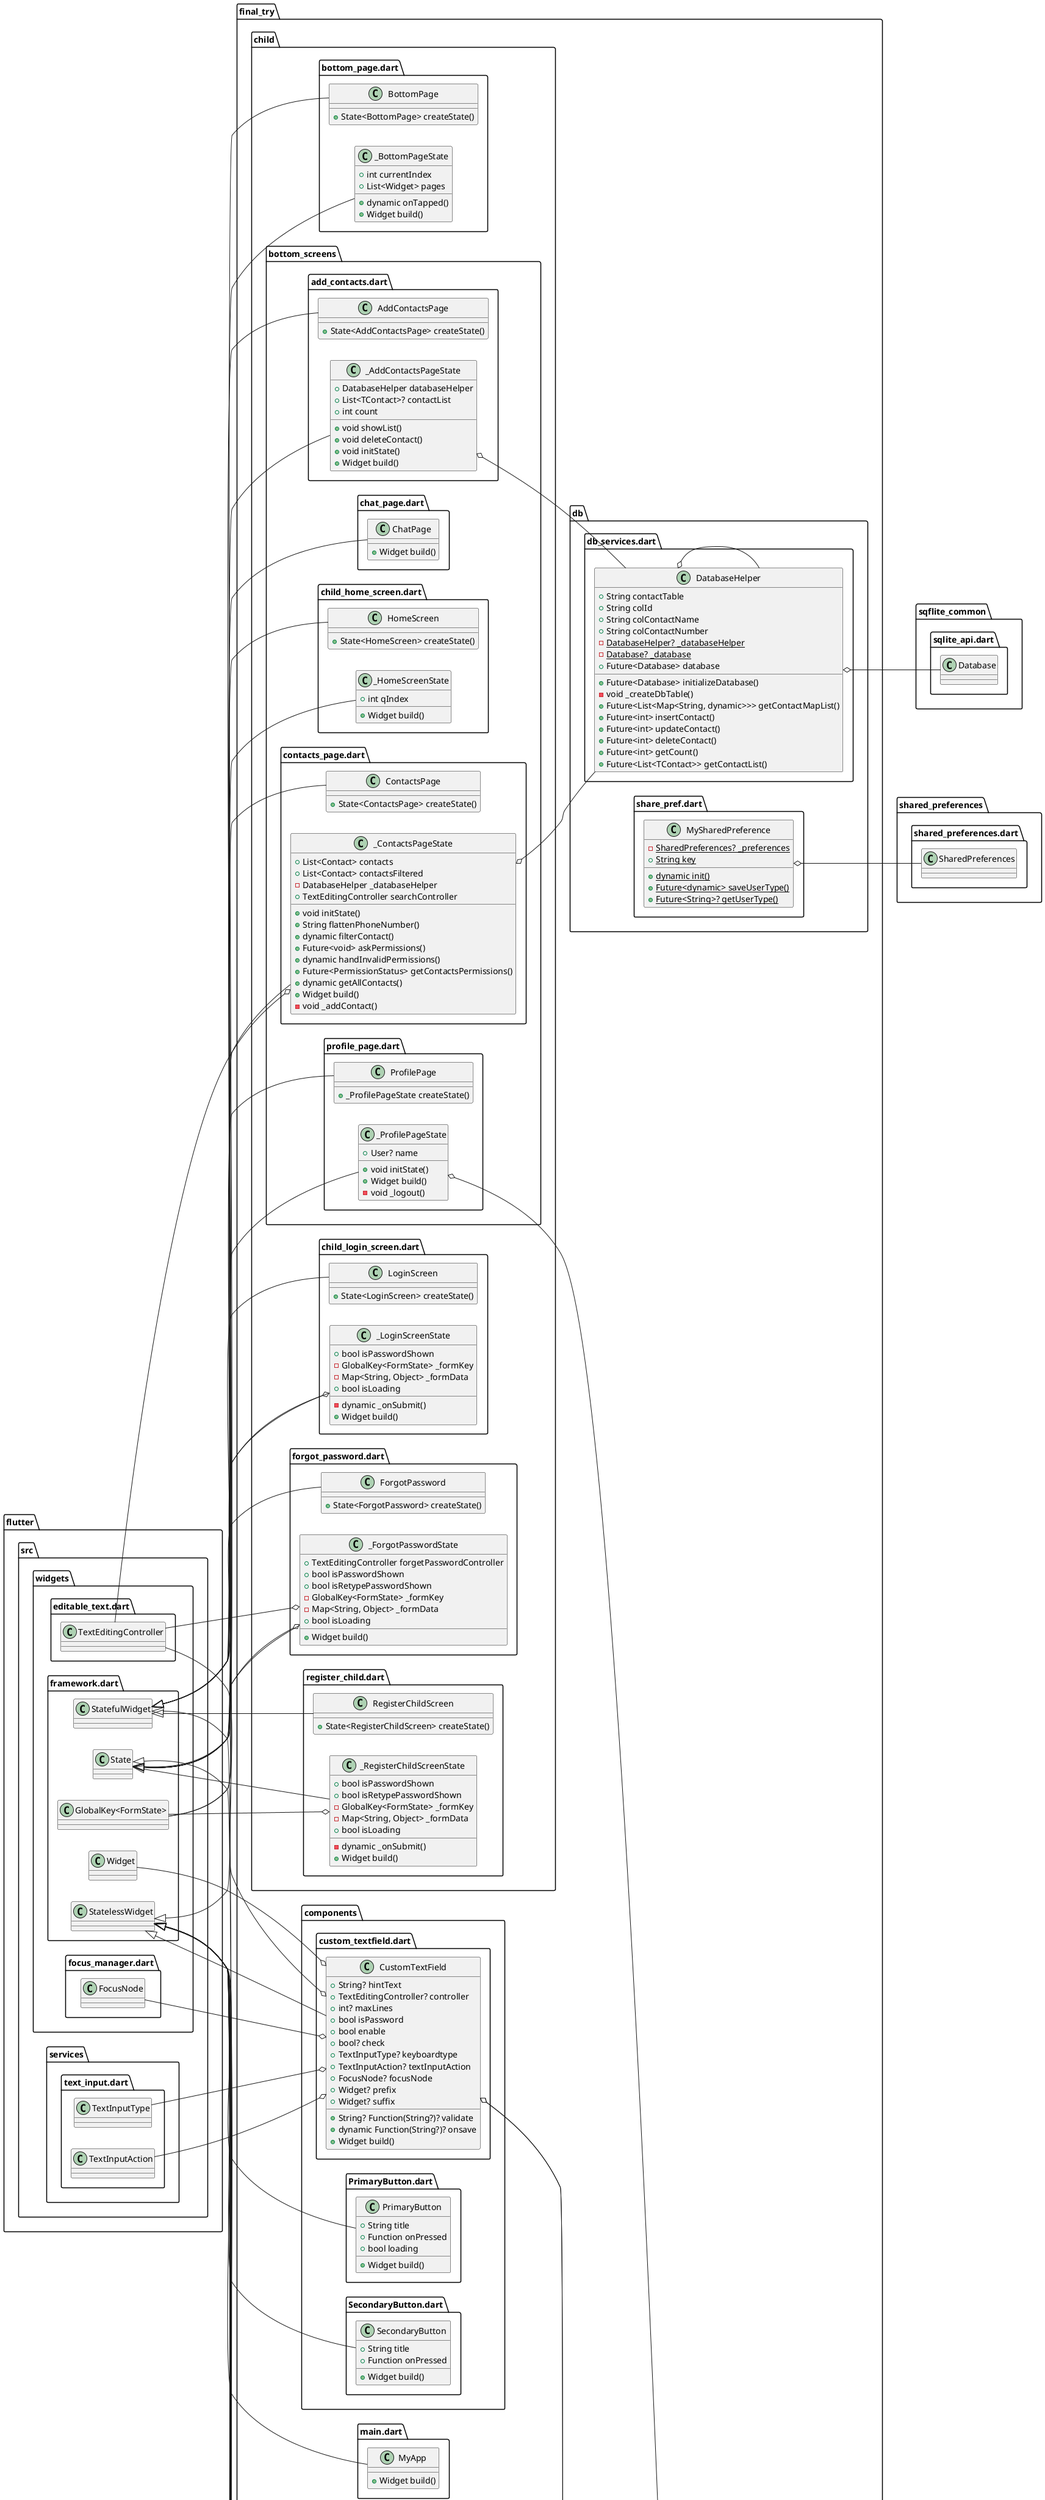 @startuml

left to right direction 

set namespaceSeparator ::

class "final_try::child::bottom_page.dart::BottomPage" {
  +State<BottomPage> createState()
}

"flutter::src::widgets::framework.dart::StatefulWidget" <|-- "final_try::child::bottom_page.dart::BottomPage"

class "final_try::child::bottom_page.dart::_BottomPageState" {
  +int currentIndex
  +List<Widget> pages
  +dynamic onTapped()
  +Widget build()
}

"flutter::src::widgets::framework.dart::State" <|-- "final_try::child::bottom_page.dart::_BottomPageState"

class "final_try::child::bottom_screens::add_contacts.dart::AddContactsPage" {
  +State<AddContactsPage> createState()
}

"flutter::src::widgets::framework.dart::StatefulWidget" <|-- "final_try::child::bottom_screens::add_contacts.dart::AddContactsPage"

class "final_try::child::bottom_screens::add_contacts.dart::_AddContactsPageState" {
  +DatabaseHelper databaseHelper
  +List<TContact>? contactList
  +int count
  +void showList()
  +void deleteContact()
  +void initState()
  +Widget build()
}

"final_try::child::bottom_screens::add_contacts.dart::_AddContactsPageState" o-- "final_try::db::db_services.dart::DatabaseHelper"
"flutter::src::widgets::framework.dart::State" <|-- "final_try::child::bottom_screens::add_contacts.dart::_AddContactsPageState"

class "final_try::child::bottom_screens::chat_page.dart::ChatPage" {
  +Widget build()
}

"flutter::src::widgets::framework.dart::StatelessWidget" <|-- "final_try::child::bottom_screens::chat_page.dart::ChatPage"

class "final_try::child::bottom_screens::child_home_screen.dart::HomeScreen" {
  +State<HomeScreen> createState()
}

"flutter::src::widgets::framework.dart::StatefulWidget" <|-- "final_try::child::bottom_screens::child_home_screen.dart::HomeScreen"

class "final_try::child::bottom_screens::child_home_screen.dart::_HomeScreenState" {
  +int qIndex
  +Widget build()
}

"flutter::src::widgets::framework.dart::State" <|-- "final_try::child::bottom_screens::child_home_screen.dart::_HomeScreenState"

class "final_try::child::bottom_screens::contacts_page.dart::ContactsPage" {
  +State<ContactsPage> createState()
}

"flutter::src::widgets::framework.dart::StatefulWidget" <|-- "final_try::child::bottom_screens::contacts_page.dart::ContactsPage"

class "final_try::child::bottom_screens::contacts_page.dart::_ContactsPageState" {
  +List<Contact> contacts
  +List<Contact> contactsFiltered
  -DatabaseHelper _databaseHelper
  +TextEditingController searchController
  +void initState()
  +String flattenPhoneNumber()
  +dynamic filterContact()
  +Future<void> askPermissions()
  +dynamic handInvalidPermissions()
  +Future<PermissionStatus> getContactsPermissions()
  +dynamic getAllContacts()
  +Widget build()
  -void _addContact()
}

"final_try::child::bottom_screens::contacts_page.dart::_ContactsPageState" o-- "final_try::db::db_services.dart::DatabaseHelper"
"final_try::child::bottom_screens::contacts_page.dart::_ContactsPageState" o-- "flutter::src::widgets::editable_text.dart::TextEditingController"
"flutter::src::widgets::framework.dart::State" <|-- "final_try::child::bottom_screens::contacts_page.dart::_ContactsPageState"

class "final_try::child::bottom_screens::profile_page.dart::ProfilePage" {
  +_ProfilePageState createState()
}

"flutter::src::widgets::framework.dart::StatefulWidget" <|-- "final_try::child::bottom_screens::profile_page.dart::ProfilePage"

class "final_try::child::bottom_screens::profile_page.dart::_ProfilePageState" {
  +User? name
  +void initState()
  +Widget build()
  -void _logout()
}

"final_try::child::bottom_screens::profile_page.dart::_ProfilePageState" o-- "firebase_auth::firebase_auth.dart::User"
"flutter::src::widgets::framework.dart::State" <|-- "final_try::child::bottom_screens::profile_page.dart::_ProfilePageState"

class "final_try::child::child_login_screen.dart::LoginScreen" {
  +State<LoginScreen> createState()
}

"flutter::src::widgets::framework.dart::StatefulWidget" <|-- "final_try::child::child_login_screen.dart::LoginScreen"

class "final_try::child::child_login_screen.dart::_LoginScreenState" {
  +bool isPasswordShown
  -GlobalKey<FormState> _formKey
  -Map<String, Object> _formData
  +bool isLoading
  -dynamic _onSubmit()
  +Widget build()
}

"final_try::child::child_login_screen.dart::_LoginScreenState" o-- "flutter::src::widgets::framework.dart::GlobalKey<FormState>"
"flutter::src::widgets::framework.dart::State" <|-- "final_try::child::child_login_screen.dart::_LoginScreenState"

class "final_try::child::forgot_password.dart::ForgotPassword" {
  +State<ForgotPassword> createState()
}

"flutter::src::widgets::framework.dart::StatefulWidget" <|-- "final_try::child::forgot_password.dart::ForgotPassword"

class "final_try::child::forgot_password.dart::_ForgotPasswordState" {
  +TextEditingController forgetPasswordController
  +bool isPasswordShown
  +bool isRetypePasswordShown
  -GlobalKey<FormState> _formKey
  -Map<String, Object> _formData
  +bool isLoading
  +Widget build()
}

"final_try::child::forgot_password.dart::_ForgotPasswordState" o-- "flutter::src::widgets::editable_text.dart::TextEditingController"
"final_try::child::forgot_password.dart::_ForgotPasswordState" o-- "flutter::src::widgets::framework.dart::GlobalKey<FormState>"
"flutter::src::widgets::framework.dart::State" <|-- "final_try::child::forgot_password.dart::_ForgotPasswordState"

class "final_try::child::register_child.dart::RegisterChildScreen" {
  +State<RegisterChildScreen> createState()
}

"flutter::src::widgets::framework.dart::StatefulWidget" <|-- "final_try::child::register_child.dart::RegisterChildScreen"

class "final_try::child::register_child.dart::_RegisterChildScreenState" {
  +bool isPasswordShown
  +bool isRetypePasswordShown
  -GlobalKey<FormState> _formKey
  -Map<String, Object> _formData
  +bool isLoading
  -dynamic _onSubmit()
  +Widget build()
}

"final_try::child::register_child.dart::_RegisterChildScreenState" o-- "flutter::src::widgets::framework.dart::GlobalKey<FormState>"
"flutter::src::widgets::framework.dart::State" <|-- "final_try::child::register_child.dart::_RegisterChildScreenState"

class "final_try::components::custom_textfield.dart::CustomTextField" {
  +String? hintText
  +TextEditingController? controller
  +String? Function(String?)? validate
  +dynamic Function(String?)? onsave
  +int? maxLines
  +bool isPassword
  +bool enable
  +bool? check
  +TextInputType? keyboardtype
  +TextInputAction? textInputAction
  +FocusNode? focusNode
  +Widget? prefix
  +Widget? suffix
  +Widget build()
}

"final_try::components::custom_textfield.dart::CustomTextField" o-- "flutter::src::widgets::editable_text.dart::TextEditingController"
"final_try::components::custom_textfield.dart::CustomTextField" o-- "null::String Function(String)"
"final_try::components::custom_textfield.dart::CustomTextField" o-- "null::dynamic Function(String)"
"final_try::components::custom_textfield.dart::CustomTextField" o-- "flutter::src::services::text_input.dart::TextInputType"
"final_try::components::custom_textfield.dart::CustomTextField" o-- "flutter::src::services::text_input.dart::TextInputAction"
"final_try::components::custom_textfield.dart::CustomTextField" o-- "flutter::src::widgets::focus_manager.dart::FocusNode"
"final_try::components::custom_textfield.dart::CustomTextField" o-- "flutter::src::widgets::framework.dart::Widget"
"flutter::src::widgets::framework.dart::StatelessWidget" <|-- "final_try::components::custom_textfield.dart::CustomTextField"

class "final_try::components::PrimaryButton.dart::PrimaryButton" {
  +String title
  +Function onPressed
  +bool loading
  +Widget build()
}

"flutter::src::widgets::framework.dart::StatelessWidget" <|-- "final_try::components::PrimaryButton.dart::PrimaryButton"

class "final_try::components::SecondaryButton.dart::SecondaryButton" {
  +String title
  +Function onPressed
  +Widget build()
}

"flutter::src::widgets::framework.dart::StatelessWidget" <|-- "final_try::components::SecondaryButton.dart::SecondaryButton"

class "final_try::db::db_services.dart::DatabaseHelper" {
  +String contactTable
  +String colId
  +String colContactName
  +String colContactNumber
  {static} -DatabaseHelper? _databaseHelper
  {static} -Database? _database
  +Future<Database> database
  +Future<Database> initializeDatabase()
  -void _createDbTable()
  +Future<List<Map<String, dynamic>>> getContactMapList()
  +Future<int> insertContact()
  +Future<int> updateContact()
  +Future<int> deleteContact()
  +Future<int> getCount()
  +Future<List<TContact>> getContactList()
}

"final_try::db::db_services.dart::DatabaseHelper" o-- "final_try::db::db_services.dart::DatabaseHelper"
"final_try::db::db_services.dart::DatabaseHelper" o-- "sqflite_common::sqlite_api.dart::Database"

class "final_try::db::share_pref.dart::MySharedPreference" {
  {static} -SharedPreferences? _preferences
  {static} +String key
  {static} +dynamic init()
  {static} +Future<dynamic> saveUserType()
  {static} +Future<String>? getUserType()
}

"final_try::db::share_pref.dart::MySharedPreference" o-- "shared_preferences::shared_preferences.dart::SharedPreferences"

class "final_try::main.dart::MyApp" {
  +Widget build()
}

"flutter::src::widgets::framework.dart::StatelessWidget" <|-- "final_try::main.dart::MyApp"

class "final_try::model::contactsm.dart::TContact" {
  -int? _id
  -String? _number
  -String? _name
  +String number
  +String name
  +int id
  +String toString()
  +Map<String, dynamic> toMap()
}

class "final_try::model::user_model.dart::UserModel" {
  +String? name
  +String? id
  +String? phone
  +String? childEmail
  +String? guardianEmail
  +String? type
  +Map<String, dynamic> toJson()
}

class "final_try::widgets::home_widgets::CustomCarouel.dart::CustomCarouel" {
  +Widget build()
}

"flutter::src::widgets::framework.dart::StatelessWidget" <|-- "final_try::widgets::home_widgets::CustomCarouel.dart::CustomCarouel"

class "final_try::widgets::home_widgets::custom_appBar.dart::CustomAppBar" {
  +Function? onTap
  +int? quoteIndex
  +Widget build()
}

"flutter::src::widgets::framework.dart::StatelessWidget" <|-- "final_try::widgets::home_widgets::custom_appBar.dart::CustomAppBar"

class "final_try::widgets::home_widgets::emergencies::AmbulanceEmergency.dart::AmbulanceEmergency" {
  -dynamic _callNumber()
  +Widget build()
}

"flutter::src::widgets::framework.dart::StatelessWidget" <|-- "final_try::widgets::home_widgets::emergencies::AmbulanceEmergency.dart::AmbulanceEmergency"

class "final_try::widgets::home_widgets::emergencies::ArmyEmergency.dart::ArmyEmergency" {
  -dynamic _callNumber()
  +Widget build()
}

"flutter::src::widgets::framework.dart::StatelessWidget" <|-- "final_try::widgets::home_widgets::emergencies::ArmyEmergency.dart::ArmyEmergency"

class "final_try::widgets::home_widgets::emergencies::FirebrigadeEmergency.dart::FirebrigadeEmergency" {
  -dynamic _callNumber()
  +Widget build()
}

"flutter::src::widgets::framework.dart::StatelessWidget" <|-- "final_try::widgets::home_widgets::emergencies::FirebrigadeEmergency.dart::FirebrigadeEmergency"

class "final_try::widgets::home_widgets::emergencies::policeemergency.dart::PoliceEmergency" {
  -dynamic _callNumber()
  +Widget build()
}

"flutter::src::widgets::framework.dart::StatelessWidget" <|-- "final_try::widgets::home_widgets::emergencies::policeemergency.dart::PoliceEmergency"

class "final_try::widgets::home_widgets::emergency.dart::Emergency" {
  +Widget build()
}

"flutter::src::widgets::framework.dart::StatelessWidget" <|-- "final_try::widgets::home_widgets::emergency.dart::Emergency"

class "final_try::widgets::home_widgets::live_safe::BusStationCard.dart::BusStationCard" {
  +Function? onMapFunction
  +Widget build()
}

"flutter::src::widgets::framework.dart::StatelessWidget" <|-- "final_try::widgets::home_widgets::live_safe::BusStationCard.dart::BusStationCard"

class "final_try::widgets::home_widgets::live_safe::HospitalCard.dart::HospitalCard" {
  +Function? onMapFunction
  +Widget build()
}

"flutter::src::widgets::framework.dart::StatelessWidget" <|-- "final_try::widgets::home_widgets::live_safe::HospitalCard.dart::HospitalCard"

class "final_try::widgets::home_widgets::live_safe::PharmacyCard.dart::PharmacyCard" {
  +Function? onMapFunction
  +Widget build()
}

"flutter::src::widgets::framework.dart::StatelessWidget" <|-- "final_try::widgets::home_widgets::live_safe::PharmacyCard.dart::PharmacyCard"

class "final_try::widgets::home_widgets::live_safe::PoliceStationCard.dart::PoliceStationCard" {
  +Function? onMapFunction
  +Widget build()
}

"flutter::src::widgets::framework.dart::StatelessWidget" <|-- "final_try::widgets::home_widgets::live_safe::PoliceStationCard.dart::PoliceStationCard"

class "final_try::widgets::home_widgets::live_safe.dart::LiveSafe" {
  {static} +Future<void> openMap()
  +Widget build()
}

"flutter::src::widgets::framework.dart::StatelessWidget" <|-- "final_try::widgets::home_widgets::live_safe.dart::LiveSafe"

class "final_try::widgets::safehome::SafeHome.dart::SafeHome" {
  +State<SafeHome> createState()
}

"flutter::src::widgets::framework.dart::StatefulWidget" <|-- "final_try::widgets::safehome::SafeHome.dart::SafeHome"

class "final_try::widgets::safehome::SafeHome.dart::_SafeHomeState" {
  -Position? _currentPosition
  -String? _currentAddress
  +LocationPermission? permission
  -dynamic _getPermissions()
  -dynamic _isPermissionGranted()
  -dynamic _sendSms()
  +void initState()
  +dynamic showModelSafehome()
  +Widget build()
}

"final_try::widgets::safehome::SafeHome.dart::_SafeHomeState" o-- "geolocator_platform_interface::src::models::position.dart::Position"
"final_try::widgets::safehome::SafeHome.dart::_SafeHomeState" o-- "geolocator_platform_interface::src::enums::location_permission.dart::LocationPermission"
"flutter::src::widgets::framework.dart::State" <|-- "final_try::widgets::safehome::SafeHome.dart::_SafeHomeState"
@enduml